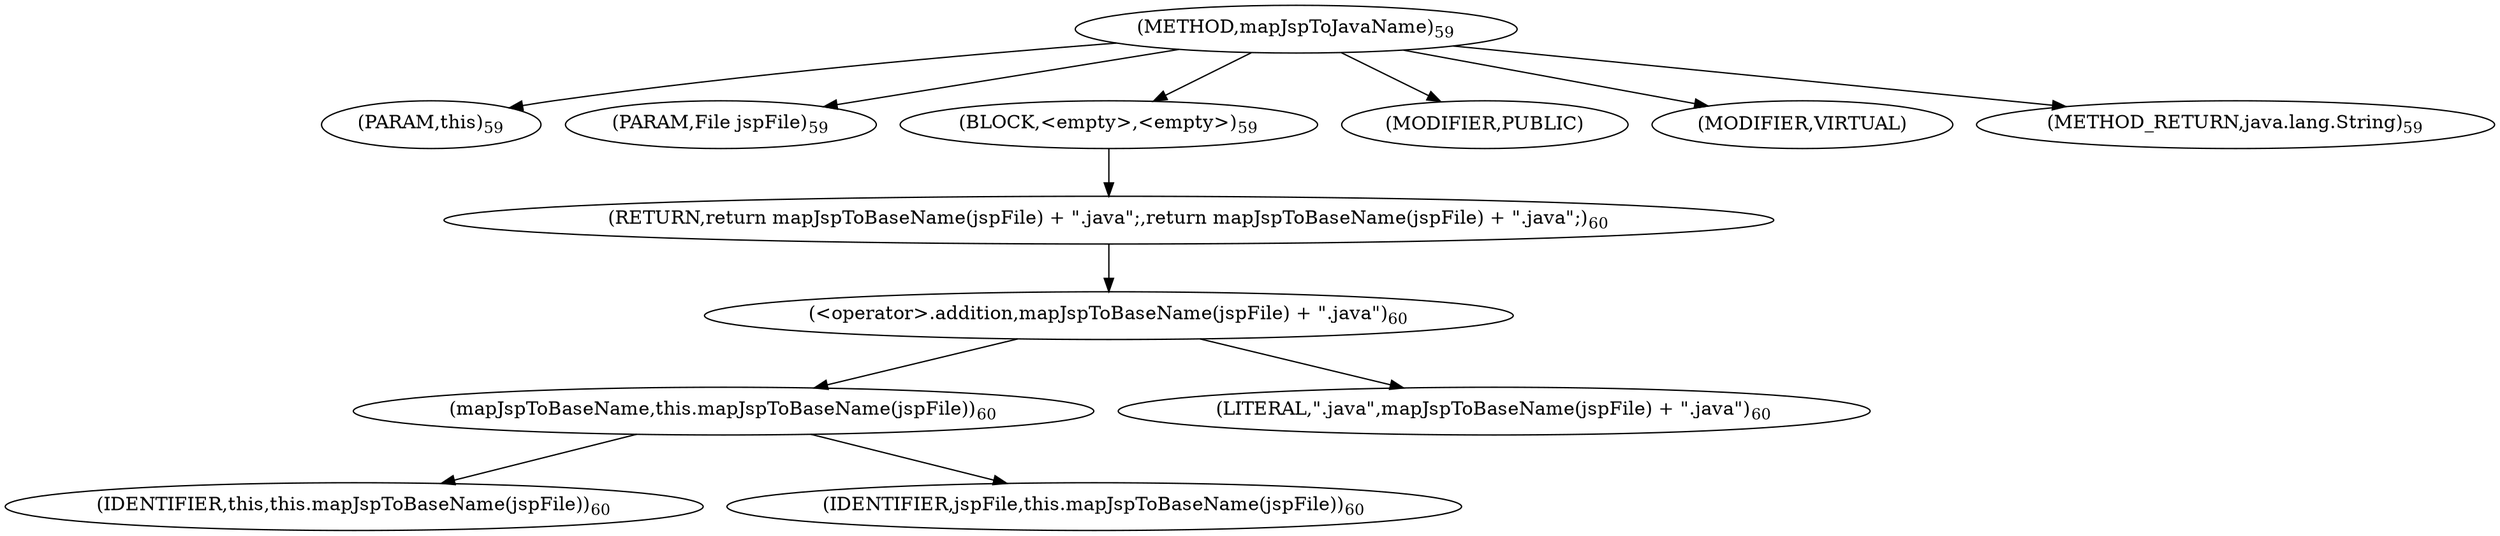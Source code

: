 digraph "mapJspToJavaName" {  
"31" [label = <(METHOD,mapJspToJavaName)<SUB>59</SUB>> ]
"4" [label = <(PARAM,this)<SUB>59</SUB>> ]
"32" [label = <(PARAM,File jspFile)<SUB>59</SUB>> ]
"33" [label = <(BLOCK,&lt;empty&gt;,&lt;empty&gt;)<SUB>59</SUB>> ]
"34" [label = <(RETURN,return mapJspToBaseName(jspFile) + &quot;.java&quot;;,return mapJspToBaseName(jspFile) + &quot;.java&quot;;)<SUB>60</SUB>> ]
"35" [label = <(&lt;operator&gt;.addition,mapJspToBaseName(jspFile) + &quot;.java&quot;)<SUB>60</SUB>> ]
"36" [label = <(mapJspToBaseName,this.mapJspToBaseName(jspFile))<SUB>60</SUB>> ]
"3" [label = <(IDENTIFIER,this,this.mapJspToBaseName(jspFile))<SUB>60</SUB>> ]
"37" [label = <(IDENTIFIER,jspFile,this.mapJspToBaseName(jspFile))<SUB>60</SUB>> ]
"38" [label = <(LITERAL,&quot;.java&quot;,mapJspToBaseName(jspFile) + &quot;.java&quot;)<SUB>60</SUB>> ]
"39" [label = <(MODIFIER,PUBLIC)> ]
"40" [label = <(MODIFIER,VIRTUAL)> ]
"41" [label = <(METHOD_RETURN,java.lang.String)<SUB>59</SUB>> ]
  "31" -> "4" 
  "31" -> "32" 
  "31" -> "33" 
  "31" -> "39" 
  "31" -> "40" 
  "31" -> "41" 
  "33" -> "34" 
  "34" -> "35" 
  "35" -> "36" 
  "35" -> "38" 
  "36" -> "3" 
  "36" -> "37" 
}
